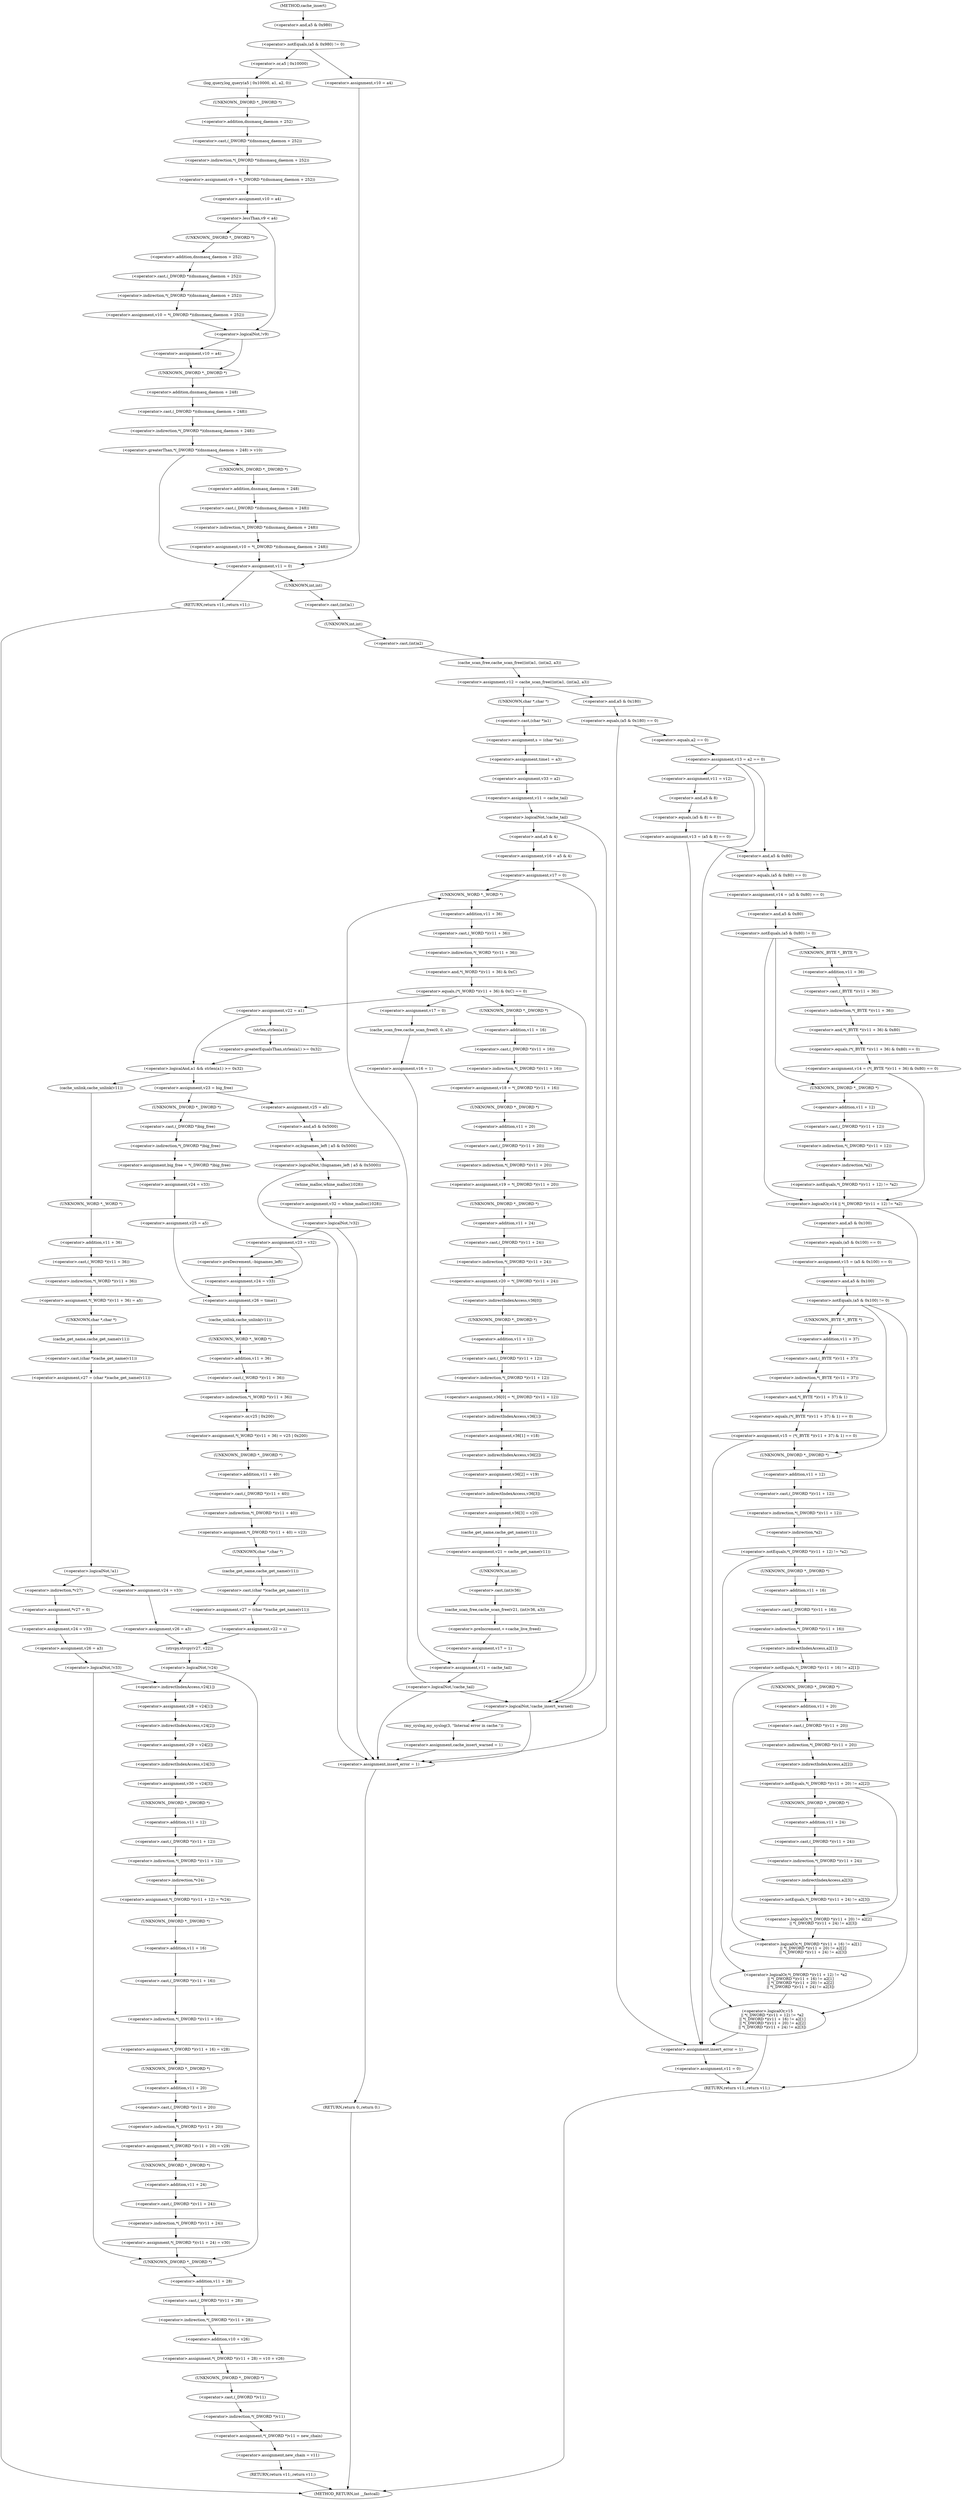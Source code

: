 digraph cache_insert {  
"1000163" [label = "(<operator>.notEquals,(a5 & 0x980) != 0)" ]
"1000164" [label = "(<operator>.and,a5 & 0x980)" ]
"1000169" [label = "(log_query,log_query(a5 | 0x10000, a1, a2, 0))" ]
"1000170" [label = "(<operator>.or,a5 | 0x10000)" ]
"1000176" [label = "(<operator>.assignment,v9 = *(_DWORD *)(dnsmasq_daemon + 252))" ]
"1000178" [label = "(<operator>.indirection,*(_DWORD *)(dnsmasq_daemon + 252))" ]
"1000179" [label = "(<operator>.cast,(_DWORD *)(dnsmasq_daemon + 252))" ]
"1000180" [label = "(UNKNOWN,_DWORD *,_DWORD *)" ]
"1000181" [label = "(<operator>.addition,dnsmasq_daemon + 252)" ]
"1000184" [label = "(<operator>.assignment,v10 = a4)" ]
"1000188" [label = "(<operator>.lessThan,v9 < a4)" ]
"1000191" [label = "(<operator>.assignment,v10 = *(_DWORD *)(dnsmasq_daemon + 252))" ]
"1000193" [label = "(<operator>.indirection,*(_DWORD *)(dnsmasq_daemon + 252))" ]
"1000194" [label = "(<operator>.cast,(_DWORD *)(dnsmasq_daemon + 252))" ]
"1000195" [label = "(UNKNOWN,_DWORD *,_DWORD *)" ]
"1000196" [label = "(<operator>.addition,dnsmasq_daemon + 252)" ]
"1000200" [label = "(<operator>.logicalNot,!v9)" ]
"1000202" [label = "(<operator>.assignment,v10 = a4)" ]
"1000206" [label = "(<operator>.greaterThan,*(_DWORD *)(dnsmasq_daemon + 248) > v10)" ]
"1000207" [label = "(<operator>.indirection,*(_DWORD *)(dnsmasq_daemon + 248))" ]
"1000208" [label = "(<operator>.cast,(_DWORD *)(dnsmasq_daemon + 248))" ]
"1000209" [label = "(UNKNOWN,_DWORD *,_DWORD *)" ]
"1000210" [label = "(<operator>.addition,dnsmasq_daemon + 248)" ]
"1000214" [label = "(<operator>.assignment,v10 = *(_DWORD *)(dnsmasq_daemon + 248))" ]
"1000216" [label = "(<operator>.indirection,*(_DWORD *)(dnsmasq_daemon + 248))" ]
"1000217" [label = "(<operator>.cast,(_DWORD *)(dnsmasq_daemon + 248))" ]
"1000218" [label = "(UNKNOWN,_DWORD *,_DWORD *)" ]
"1000219" [label = "(<operator>.addition,dnsmasq_daemon + 248)" ]
"1000224" [label = "(<operator>.assignment,v10 = a4)" ]
"1000227" [label = "(<operator>.assignment,v11 = 0)" ]
"1000232" [label = "(RETURN,return v11;,return v11;)" ]
"1000234" [label = "(<operator>.assignment,v12 = cache_scan_free((int)a1, (int)a2, a3))" ]
"1000236" [label = "(cache_scan_free,cache_scan_free((int)a1, (int)a2, a3))" ]
"1000237" [label = "(<operator>.cast,(int)a1)" ]
"1000238" [label = "(UNKNOWN,int,int)" ]
"1000240" [label = "(<operator>.cast,(int)a2)" ]
"1000241" [label = "(UNKNOWN,int,int)" ]
"1000248" [label = "(<operator>.equals,(a5 & 0x180) == 0)" ]
"1000249" [label = "(<operator>.and,a5 & 0x180)" ]
"1000254" [label = "(<operator>.assignment,v13 = a2 == 0)" ]
"1000256" [label = "(<operator>.equals,a2 == 0)" ]
"1000262" [label = "(<operator>.assignment,v11 = v12)" ]
"1000265" [label = "(<operator>.assignment,v13 = (a5 & 8) == 0)" ]
"1000267" [label = "(<operator>.equals,(a5 & 8) == 0)" ]
"1000268" [label = "(<operator>.and,a5 & 8)" ]
"1000275" [label = "(<operator>.assignment,v14 = (a5 & 0x80) == 0)" ]
"1000277" [label = "(<operator>.equals,(a5 & 0x80) == 0)" ]
"1000278" [label = "(<operator>.and,a5 & 0x80)" ]
"1000283" [label = "(<operator>.notEquals,(a5 & 0x80) != 0)" ]
"1000284" [label = "(<operator>.and,a5 & 0x80)" ]
"1000288" [label = "(<operator>.assignment,v14 = (*(_BYTE *)(v11 + 36) & 0x80) == 0)" ]
"1000290" [label = "(<operator>.equals,(*(_BYTE *)(v11 + 36) & 0x80) == 0)" ]
"1000291" [label = "(<operator>.and,*(_BYTE *)(v11 + 36) & 0x80)" ]
"1000292" [label = "(<operator>.indirection,*(_BYTE *)(v11 + 36))" ]
"1000293" [label = "(<operator>.cast,(_BYTE *)(v11 + 36))" ]
"1000294" [label = "(UNKNOWN,_BYTE *,_BYTE *)" ]
"1000295" [label = "(<operator>.addition,v11 + 36)" ]
"1000301" [label = "(<operator>.logicalOr,v14 || *(_DWORD *)(v11 + 12) != *a2)" ]
"1000303" [label = "(<operator>.notEquals,*(_DWORD *)(v11 + 12) != *a2)" ]
"1000304" [label = "(<operator>.indirection,*(_DWORD *)(v11 + 12))" ]
"1000305" [label = "(<operator>.cast,(_DWORD *)(v11 + 12))" ]
"1000306" [label = "(UNKNOWN,_DWORD *,_DWORD *)" ]
"1000307" [label = "(<operator>.addition,v11 + 12)" ]
"1000310" [label = "(<operator>.indirection,*a2)" ]
"1000313" [label = "(<operator>.assignment,v15 = (a5 & 0x100) == 0)" ]
"1000315" [label = "(<operator>.equals,(a5 & 0x100) == 0)" ]
"1000316" [label = "(<operator>.and,a5 & 0x100)" ]
"1000321" [label = "(<operator>.notEquals,(a5 & 0x100) != 0)" ]
"1000322" [label = "(<operator>.and,a5 & 0x100)" ]
"1000326" [label = "(<operator>.assignment,v15 = (*(_BYTE *)(v11 + 37) & 1) == 0)" ]
"1000328" [label = "(<operator>.equals,(*(_BYTE *)(v11 + 37) & 1) == 0)" ]
"1000329" [label = "(<operator>.and,*(_BYTE *)(v11 + 37) & 1)" ]
"1000330" [label = "(<operator>.indirection,*(_BYTE *)(v11 + 37))" ]
"1000331" [label = "(<operator>.cast,(_BYTE *)(v11 + 37))" ]
"1000332" [label = "(UNKNOWN,_BYTE *,_BYTE *)" ]
"1000333" [label = "(<operator>.addition,v11 + 37)" ]
"1000339" [label = "(<operator>.logicalOr,v15\n        || *(_DWORD *)(v11 + 12) != *a2\n        || *(_DWORD *)(v11 + 16) != a2[1]\n        || *(_DWORD *)(v11 + 20) != a2[2]\n        || *(_DWORD *)(v11 + 24) != a2[3])" ]
"1000341" [label = "(<operator>.logicalOr,*(_DWORD *)(v11 + 12) != *a2\n        || *(_DWORD *)(v11 + 16) != a2[1]\n        || *(_DWORD *)(v11 + 20) != a2[2]\n        || *(_DWORD *)(v11 + 24) != a2[3])" ]
"1000342" [label = "(<operator>.notEquals,*(_DWORD *)(v11 + 12) != *a2)" ]
"1000343" [label = "(<operator>.indirection,*(_DWORD *)(v11 + 12))" ]
"1000344" [label = "(<operator>.cast,(_DWORD *)(v11 + 12))" ]
"1000345" [label = "(UNKNOWN,_DWORD *,_DWORD *)" ]
"1000346" [label = "(<operator>.addition,v11 + 12)" ]
"1000349" [label = "(<operator>.indirection,*a2)" ]
"1000351" [label = "(<operator>.logicalOr,*(_DWORD *)(v11 + 16) != a2[1]\n        || *(_DWORD *)(v11 + 20) != a2[2]\n        || *(_DWORD *)(v11 + 24) != a2[3])" ]
"1000352" [label = "(<operator>.notEquals,*(_DWORD *)(v11 + 16) != a2[1])" ]
"1000353" [label = "(<operator>.indirection,*(_DWORD *)(v11 + 16))" ]
"1000354" [label = "(<operator>.cast,(_DWORD *)(v11 + 16))" ]
"1000355" [label = "(UNKNOWN,_DWORD *,_DWORD *)" ]
"1000356" [label = "(<operator>.addition,v11 + 16)" ]
"1000359" [label = "(<operator>.indirectIndexAccess,a2[1])" ]
"1000362" [label = "(<operator>.logicalOr,*(_DWORD *)(v11 + 20) != a2[2]\n        || *(_DWORD *)(v11 + 24) != a2[3])" ]
"1000363" [label = "(<operator>.notEquals,*(_DWORD *)(v11 + 20) != a2[2])" ]
"1000364" [label = "(<operator>.indirection,*(_DWORD *)(v11 + 20))" ]
"1000365" [label = "(<operator>.cast,(_DWORD *)(v11 + 20))" ]
"1000366" [label = "(UNKNOWN,_DWORD *,_DWORD *)" ]
"1000367" [label = "(<operator>.addition,v11 + 20)" ]
"1000370" [label = "(<operator>.indirectIndexAccess,a2[2])" ]
"1000373" [label = "(<operator>.notEquals,*(_DWORD *)(v11 + 24) != a2[3])" ]
"1000374" [label = "(<operator>.indirection,*(_DWORD *)(v11 + 24))" ]
"1000375" [label = "(<operator>.cast,(_DWORD *)(v11 + 24))" ]
"1000376" [label = "(UNKNOWN,_DWORD *,_DWORD *)" ]
"1000377" [label = "(<operator>.addition,v11 + 24)" ]
"1000380" [label = "(<operator>.indirectIndexAccess,a2[3])" ]
"1000385" [label = "(<operator>.assignment,insert_error = 1)" ]
"1000388" [label = "(<operator>.assignment,v11 = 0)" ]
"1000391" [label = "(RETURN,return v11;,return v11;)" ]
"1000393" [label = "(<operator>.assignment,s = (char *)a1)" ]
"1000395" [label = "(<operator>.cast,(char *)a1)" ]
"1000396" [label = "(UNKNOWN,char *,char *)" ]
"1000398" [label = "(<operator>.assignment,time1 = a3)" ]
"1000401" [label = "(<operator>.assignment,v33 = a2)" ]
"1000404" [label = "(<operator>.assignment,v11 = cache_tail)" ]
"1000408" [label = "(<operator>.logicalNot,!cache_tail)" ]
"1000411" [label = "(<operator>.assignment,v16 = a5 & 4)" ]
"1000413" [label = "(<operator>.and,a5 & 4)" ]
"1000416" [label = "(<operator>.assignment,v17 = 0)" ]
"1000423" [label = "(<operator>.equals,(*(_WORD *)(v11 + 36) & 0xC) == 0)" ]
"1000424" [label = "(<operator>.and,*(_WORD *)(v11 + 36) & 0xC)" ]
"1000425" [label = "(<operator>.indirection,*(_WORD *)(v11 + 36))" ]
"1000426" [label = "(<operator>.cast,(_WORD *)(v11 + 36))" ]
"1000427" [label = "(UNKNOWN,_WORD *,_WORD *)" ]
"1000428" [label = "(<operator>.addition,v11 + 36)" ]
"1000434" [label = "(<operator>.assignment,v22 = a1)" ]
"1000438" [label = "(<operator>.logicalAnd,a1 && strlen(a1) >= 0x32)" ]
"1000440" [label = "(<operator>.greaterEqualsThan,strlen(a1) >= 0x32)" ]
"1000441" [label = "(strlen,strlen(a1))" ]
"1000445" [label = "(<operator>.assignment,v23 = big_free)" ]
"1000451" [label = "(<operator>.assignment,big_free = *(_DWORD *)big_free)" ]
"1000453" [label = "(<operator>.indirection,*(_DWORD *)big_free)" ]
"1000454" [label = "(<operator>.cast,(_DWORD *)big_free)" ]
"1000455" [label = "(UNKNOWN,_DWORD *,_DWORD *)" ]
"1000457" [label = "(<operator>.assignment,v24 = v33)" ]
"1000460" [label = "(<operator>.assignment,v25 = a5)" ]
"1000465" [label = "(<operator>.assignment,v25 = a5)" ]
"1000469" [label = "(<operator>.logicalNot,!(bignames_left | a5 & 0x5000))" ]
"1000470" [label = "(<operator>.or,bignames_left | a5 & 0x5000)" ]
"1000472" [label = "(<operator>.and,a5 & 0x5000)" ]
"1000476" [label = "(<operator>.assignment,v32 = whine_malloc(1028))" ]
"1000478" [label = "(whine_malloc,whine_malloc(1028))" ]
"1000481" [label = "(<operator>.logicalNot,!v32)" ]
"1000484" [label = "(<operator>.assignment,v23 = v32)" ]
"1000489" [label = "(<operator>.preDecrement,--bignames_left)" ]
"1000491" [label = "(<operator>.assignment,v24 = v33)" ]
"1000494" [label = "(<operator>.assignment,v26 = time1)" ]
"1000497" [label = "(cache_unlink,cache_unlink(v11))" ]
"1000499" [label = "(<operator>.assignment,*(_WORD *)(v11 + 36) = v25 | 0x200)" ]
"1000500" [label = "(<operator>.indirection,*(_WORD *)(v11 + 36))" ]
"1000501" [label = "(<operator>.cast,(_WORD *)(v11 + 36))" ]
"1000502" [label = "(UNKNOWN,_WORD *,_WORD *)" ]
"1000503" [label = "(<operator>.addition,v11 + 36)" ]
"1000506" [label = "(<operator>.or,v25 | 0x200)" ]
"1000509" [label = "(<operator>.assignment,*(_DWORD *)(v11 + 40) = v23)" ]
"1000510" [label = "(<operator>.indirection,*(_DWORD *)(v11 + 40))" ]
"1000511" [label = "(<operator>.cast,(_DWORD *)(v11 + 40))" ]
"1000512" [label = "(UNKNOWN,_DWORD *,_DWORD *)" ]
"1000513" [label = "(<operator>.addition,v11 + 40)" ]
"1000517" [label = "(<operator>.assignment,v27 = (char *)cache_get_name(v11))" ]
"1000519" [label = "(<operator>.cast,(char *)cache_get_name(v11))" ]
"1000520" [label = "(UNKNOWN,char *,char *)" ]
"1000521" [label = "(cache_get_name,cache_get_name(v11))" ]
"1000523" [label = "(<operator>.assignment,v22 = s)" ]
"1000528" [label = "(cache_unlink,cache_unlink(v11))" ]
"1000530" [label = "(<operator>.assignment,*(_WORD *)(v11 + 36) = a5)" ]
"1000531" [label = "(<operator>.indirection,*(_WORD *)(v11 + 36))" ]
"1000532" [label = "(<operator>.cast,(_WORD *)(v11 + 36))" ]
"1000533" [label = "(UNKNOWN,_WORD *,_WORD *)" ]
"1000534" [label = "(<operator>.addition,v11 + 36)" ]
"1000538" [label = "(<operator>.assignment,v27 = (char *)cache_get_name(v11))" ]
"1000540" [label = "(<operator>.cast,(char *)cache_get_name(v11))" ]
"1000541" [label = "(UNKNOWN,char *,char *)" ]
"1000542" [label = "(cache_get_name,cache_get_name(v11))" ]
"1000545" [label = "(<operator>.logicalNot,!a1)" ]
"1000548" [label = "(<operator>.assignment,*v27 = 0)" ]
"1000549" [label = "(<operator>.indirection,*v27)" ]
"1000552" [label = "(<operator>.assignment,v24 = v33)" ]
"1000555" [label = "(<operator>.assignment,v26 = a3)" ]
"1000559" [label = "(<operator>.logicalNot,!v33)" ]
"1000563" [label = "(<operator>.assignment,v24 = v33)" ]
"1000566" [label = "(<operator>.assignment,v26 = a3)" ]
"1000569" [label = "(strcpy,strcpy(v27, v22))" ]
"1000573" [label = "(<operator>.logicalNot,!v24)" ]
"1000577" [label = "(<operator>.assignment,*(_DWORD *)(v11 + 28) = v10 + v26)" ]
"1000578" [label = "(<operator>.indirection,*(_DWORD *)(v11 + 28))" ]
"1000579" [label = "(<operator>.cast,(_DWORD *)(v11 + 28))" ]
"1000580" [label = "(UNKNOWN,_DWORD *,_DWORD *)" ]
"1000581" [label = "(<operator>.addition,v11 + 28)" ]
"1000584" [label = "(<operator>.addition,v10 + v26)" ]
"1000587" [label = "(<operator>.assignment,*(_DWORD *)v11 = new_chain)" ]
"1000588" [label = "(<operator>.indirection,*(_DWORD *)v11)" ]
"1000589" [label = "(<operator>.cast,(_DWORD *)v11)" ]
"1000590" [label = "(UNKNOWN,_DWORD *,_DWORD *)" ]
"1000593" [label = "(<operator>.assignment,new_chain = v11)" ]
"1000596" [label = "(RETURN,return v11;,return v11;)" ]
"1000599" [label = "(<operator>.assignment,v28 = v24[1])" ]
"1000601" [label = "(<operator>.indirectIndexAccess,v24[1])" ]
"1000604" [label = "(<operator>.assignment,v29 = v24[2])" ]
"1000606" [label = "(<operator>.indirectIndexAccess,v24[2])" ]
"1000609" [label = "(<operator>.assignment,v30 = v24[3])" ]
"1000611" [label = "(<operator>.indirectIndexAccess,v24[3])" ]
"1000614" [label = "(<operator>.assignment,*(_DWORD *)(v11 + 12) = *v24)" ]
"1000615" [label = "(<operator>.indirection,*(_DWORD *)(v11 + 12))" ]
"1000616" [label = "(<operator>.cast,(_DWORD *)(v11 + 12))" ]
"1000617" [label = "(UNKNOWN,_DWORD *,_DWORD *)" ]
"1000618" [label = "(<operator>.addition,v11 + 12)" ]
"1000621" [label = "(<operator>.indirection,*v24)" ]
"1000623" [label = "(<operator>.assignment,*(_DWORD *)(v11 + 16) = v28)" ]
"1000624" [label = "(<operator>.indirection,*(_DWORD *)(v11 + 16))" ]
"1000625" [label = "(<operator>.cast,(_DWORD *)(v11 + 16))" ]
"1000626" [label = "(UNKNOWN,_DWORD *,_DWORD *)" ]
"1000627" [label = "(<operator>.addition,v11 + 16)" ]
"1000631" [label = "(<operator>.assignment,*(_DWORD *)(v11 + 20) = v29)" ]
"1000632" [label = "(<operator>.indirection,*(_DWORD *)(v11 + 20))" ]
"1000633" [label = "(<operator>.cast,(_DWORD *)(v11 + 20))" ]
"1000634" [label = "(UNKNOWN,_DWORD *,_DWORD *)" ]
"1000635" [label = "(<operator>.addition,v11 + 20)" ]
"1000639" [label = "(<operator>.assignment,*(_DWORD *)(v11 + 24) = v30)" ]
"1000640" [label = "(<operator>.indirection,*(_DWORD *)(v11 + 24))" ]
"1000641" [label = "(<operator>.cast,(_DWORD *)(v11 + 24))" ]
"1000642" [label = "(UNKNOWN,_DWORD *,_DWORD *)" ]
"1000643" [label = "(<operator>.addition,v11 + 24)" ]
"1000654" [label = "(<operator>.assignment,v18 = *(_DWORD *)(v11 + 16))" ]
"1000656" [label = "(<operator>.indirection,*(_DWORD *)(v11 + 16))" ]
"1000657" [label = "(<operator>.cast,(_DWORD *)(v11 + 16))" ]
"1000658" [label = "(UNKNOWN,_DWORD *,_DWORD *)" ]
"1000659" [label = "(<operator>.addition,v11 + 16)" ]
"1000662" [label = "(<operator>.assignment,v19 = *(_DWORD *)(v11 + 20))" ]
"1000664" [label = "(<operator>.indirection,*(_DWORD *)(v11 + 20))" ]
"1000665" [label = "(<operator>.cast,(_DWORD *)(v11 + 20))" ]
"1000666" [label = "(UNKNOWN,_DWORD *,_DWORD *)" ]
"1000667" [label = "(<operator>.addition,v11 + 20)" ]
"1000670" [label = "(<operator>.assignment,v20 = *(_DWORD *)(v11 + 24))" ]
"1000672" [label = "(<operator>.indirection,*(_DWORD *)(v11 + 24))" ]
"1000673" [label = "(<operator>.cast,(_DWORD *)(v11 + 24))" ]
"1000674" [label = "(UNKNOWN,_DWORD *,_DWORD *)" ]
"1000675" [label = "(<operator>.addition,v11 + 24)" ]
"1000678" [label = "(<operator>.assignment,v36[0] = *(_DWORD *)(v11 + 12))" ]
"1000679" [label = "(<operator>.indirectIndexAccess,v36[0])" ]
"1000682" [label = "(<operator>.indirection,*(_DWORD *)(v11 + 12))" ]
"1000683" [label = "(<operator>.cast,(_DWORD *)(v11 + 12))" ]
"1000684" [label = "(UNKNOWN,_DWORD *,_DWORD *)" ]
"1000685" [label = "(<operator>.addition,v11 + 12)" ]
"1000688" [label = "(<operator>.assignment,v36[1] = v18)" ]
"1000689" [label = "(<operator>.indirectIndexAccess,v36[1])" ]
"1000693" [label = "(<operator>.assignment,v36[2] = v19)" ]
"1000694" [label = "(<operator>.indirectIndexAccess,v36[2])" ]
"1000698" [label = "(<operator>.assignment,v36[3] = v20)" ]
"1000699" [label = "(<operator>.indirectIndexAccess,v36[3])" ]
"1000703" [label = "(<operator>.assignment,v21 = cache_get_name(v11))" ]
"1000705" [label = "(cache_get_name,cache_get_name(v11))" ]
"1000707" [label = "(cache_scan_free,cache_scan_free(v21, (int)v36, a3))" ]
"1000709" [label = "(<operator>.cast,(int)v36)" ]
"1000710" [label = "(UNKNOWN,int,int)" ]
"1000713" [label = "(<operator>.preIncrement,++cache_live_freed)" ]
"1000715" [label = "(<operator>.assignment,v17 = 1)" ]
"1000720" [label = "(<operator>.assignment,v17 = 0)" ]
"1000723" [label = "(cache_scan_free,cache_scan_free(0, 0, a3))" ]
"1000727" [label = "(<operator>.assignment,v16 = 1)" ]
"1000730" [label = "(<operator>.assignment,v11 = cache_tail)" ]
"1000734" [label = "(<operator>.logicalNot,!cache_tail)" ]
"1000738" [label = "(<operator>.logicalNot,!cache_insert_warned)" ]
"1000741" [label = "(my_syslog,my_syslog(3, \"Internal error in cache.\"))" ]
"1000744" [label = "(<operator>.assignment,cache_insert_warned = 1)" ]
"1000748" [label = "(<operator>.assignment,insert_error = 1)" ]
"1000751" [label = "(RETURN,return 0;,return 0;)" ]
"1000128" [label = "(METHOD,cache_insert)" ]
"1000753" [label = "(METHOD_RETURN,int __fastcall)" ]
  "1000163" -> "1000170" 
  "1000163" -> "1000224" 
  "1000164" -> "1000163" 
  "1000169" -> "1000180" 
  "1000170" -> "1000169" 
  "1000176" -> "1000184" 
  "1000178" -> "1000176" 
  "1000179" -> "1000178" 
  "1000180" -> "1000181" 
  "1000181" -> "1000179" 
  "1000184" -> "1000188" 
  "1000188" -> "1000195" 
  "1000188" -> "1000200" 
  "1000191" -> "1000200" 
  "1000193" -> "1000191" 
  "1000194" -> "1000193" 
  "1000195" -> "1000196" 
  "1000196" -> "1000194" 
  "1000200" -> "1000209" 
  "1000200" -> "1000202" 
  "1000202" -> "1000209" 
  "1000206" -> "1000218" 
  "1000206" -> "1000227" 
  "1000207" -> "1000206" 
  "1000208" -> "1000207" 
  "1000209" -> "1000210" 
  "1000210" -> "1000208" 
  "1000214" -> "1000227" 
  "1000216" -> "1000214" 
  "1000217" -> "1000216" 
  "1000218" -> "1000219" 
  "1000219" -> "1000217" 
  "1000224" -> "1000227" 
  "1000227" -> "1000232" 
  "1000227" -> "1000238" 
  "1000232" -> "1000753" 
  "1000234" -> "1000249" 
  "1000234" -> "1000396" 
  "1000236" -> "1000234" 
  "1000237" -> "1000241" 
  "1000238" -> "1000237" 
  "1000240" -> "1000236" 
  "1000241" -> "1000240" 
  "1000248" -> "1000385" 
  "1000248" -> "1000256" 
  "1000249" -> "1000248" 
  "1000254" -> "1000262" 
  "1000254" -> "1000385" 
  "1000254" -> "1000278" 
  "1000256" -> "1000254" 
  "1000262" -> "1000268" 
  "1000265" -> "1000385" 
  "1000265" -> "1000278" 
  "1000267" -> "1000265" 
  "1000268" -> "1000267" 
  "1000275" -> "1000284" 
  "1000277" -> "1000275" 
  "1000278" -> "1000277" 
  "1000283" -> "1000294" 
  "1000283" -> "1000306" 
  "1000283" -> "1000301" 
  "1000284" -> "1000283" 
  "1000288" -> "1000306" 
  "1000288" -> "1000301" 
  "1000290" -> "1000288" 
  "1000291" -> "1000290" 
  "1000292" -> "1000291" 
  "1000293" -> "1000292" 
  "1000294" -> "1000295" 
  "1000295" -> "1000293" 
  "1000301" -> "1000316" 
  "1000301" -> "1000391" 
  "1000303" -> "1000301" 
  "1000304" -> "1000310" 
  "1000305" -> "1000304" 
  "1000306" -> "1000307" 
  "1000307" -> "1000305" 
  "1000310" -> "1000303" 
  "1000313" -> "1000322" 
  "1000315" -> "1000313" 
  "1000316" -> "1000315" 
  "1000321" -> "1000332" 
  "1000321" -> "1000345" 
  "1000321" -> "1000339" 
  "1000322" -> "1000321" 
  "1000326" -> "1000345" 
  "1000326" -> "1000339" 
  "1000328" -> "1000326" 
  "1000329" -> "1000328" 
  "1000330" -> "1000329" 
  "1000331" -> "1000330" 
  "1000332" -> "1000333" 
  "1000333" -> "1000331" 
  "1000339" -> "1000385" 
  "1000339" -> "1000391" 
  "1000341" -> "1000339" 
  "1000342" -> "1000355" 
  "1000342" -> "1000341" 
  "1000343" -> "1000349" 
  "1000344" -> "1000343" 
  "1000345" -> "1000346" 
  "1000346" -> "1000344" 
  "1000349" -> "1000342" 
  "1000351" -> "1000341" 
  "1000352" -> "1000366" 
  "1000352" -> "1000351" 
  "1000353" -> "1000359" 
  "1000354" -> "1000353" 
  "1000355" -> "1000356" 
  "1000356" -> "1000354" 
  "1000359" -> "1000352" 
  "1000362" -> "1000351" 
  "1000363" -> "1000376" 
  "1000363" -> "1000362" 
  "1000364" -> "1000370" 
  "1000365" -> "1000364" 
  "1000366" -> "1000367" 
  "1000367" -> "1000365" 
  "1000370" -> "1000363" 
  "1000373" -> "1000362" 
  "1000374" -> "1000380" 
  "1000375" -> "1000374" 
  "1000376" -> "1000377" 
  "1000377" -> "1000375" 
  "1000380" -> "1000373" 
  "1000385" -> "1000388" 
  "1000388" -> "1000391" 
  "1000391" -> "1000753" 
  "1000393" -> "1000398" 
  "1000395" -> "1000393" 
  "1000396" -> "1000395" 
  "1000398" -> "1000401" 
  "1000401" -> "1000404" 
  "1000404" -> "1000408" 
  "1000408" -> "1000748" 
  "1000408" -> "1000413" 
  "1000411" -> "1000416" 
  "1000413" -> "1000411" 
  "1000416" -> "1000427" 
  "1000416" -> "1000738" 
  "1000423" -> "1000434" 
  "1000423" -> "1000738" 
  "1000423" -> "1000658" 
  "1000423" -> "1000720" 
  "1000424" -> "1000423" 
  "1000425" -> "1000424" 
  "1000426" -> "1000425" 
  "1000427" -> "1000428" 
  "1000428" -> "1000426" 
  "1000434" -> "1000438" 
  "1000434" -> "1000441" 
  "1000438" -> "1000445" 
  "1000438" -> "1000528" 
  "1000440" -> "1000438" 
  "1000441" -> "1000440" 
  "1000445" -> "1000455" 
  "1000445" -> "1000465" 
  "1000451" -> "1000457" 
  "1000453" -> "1000451" 
  "1000454" -> "1000453" 
  "1000455" -> "1000454" 
  "1000457" -> "1000460" 
  "1000460" -> "1000494" 
  "1000465" -> "1000472" 
  "1000469" -> "1000748" 
  "1000469" -> "1000478" 
  "1000470" -> "1000469" 
  "1000472" -> "1000470" 
  "1000476" -> "1000481" 
  "1000478" -> "1000476" 
  "1000481" -> "1000748" 
  "1000481" -> "1000484" 
  "1000484" -> "1000489" 
  "1000484" -> "1000491" 
  "1000489" -> "1000491" 
  "1000491" -> "1000494" 
  "1000494" -> "1000497" 
  "1000497" -> "1000502" 
  "1000499" -> "1000512" 
  "1000500" -> "1000506" 
  "1000501" -> "1000500" 
  "1000502" -> "1000503" 
  "1000503" -> "1000501" 
  "1000506" -> "1000499" 
  "1000509" -> "1000520" 
  "1000510" -> "1000509" 
  "1000511" -> "1000510" 
  "1000512" -> "1000513" 
  "1000513" -> "1000511" 
  "1000517" -> "1000523" 
  "1000519" -> "1000517" 
  "1000520" -> "1000521" 
  "1000521" -> "1000519" 
  "1000523" -> "1000569" 
  "1000528" -> "1000533" 
  "1000530" -> "1000541" 
  "1000531" -> "1000530" 
  "1000532" -> "1000531" 
  "1000533" -> "1000534" 
  "1000534" -> "1000532" 
  "1000538" -> "1000545" 
  "1000540" -> "1000538" 
  "1000541" -> "1000542" 
  "1000542" -> "1000540" 
  "1000545" -> "1000549" 
  "1000545" -> "1000563" 
  "1000548" -> "1000552" 
  "1000549" -> "1000548" 
  "1000552" -> "1000555" 
  "1000555" -> "1000559" 
  "1000559" -> "1000580" 
  "1000559" -> "1000601" 
  "1000563" -> "1000566" 
  "1000566" -> "1000569" 
  "1000569" -> "1000573" 
  "1000573" -> "1000580" 
  "1000573" -> "1000601" 
  "1000577" -> "1000590" 
  "1000578" -> "1000584" 
  "1000579" -> "1000578" 
  "1000580" -> "1000581" 
  "1000581" -> "1000579" 
  "1000584" -> "1000577" 
  "1000587" -> "1000593" 
  "1000588" -> "1000587" 
  "1000589" -> "1000588" 
  "1000590" -> "1000589" 
  "1000593" -> "1000596" 
  "1000596" -> "1000753" 
  "1000599" -> "1000606" 
  "1000601" -> "1000599" 
  "1000604" -> "1000611" 
  "1000606" -> "1000604" 
  "1000609" -> "1000617" 
  "1000611" -> "1000609" 
  "1000614" -> "1000626" 
  "1000615" -> "1000621" 
  "1000616" -> "1000615" 
  "1000617" -> "1000618" 
  "1000618" -> "1000616" 
  "1000621" -> "1000614" 
  "1000623" -> "1000634" 
  "1000624" -> "1000623" 
  "1000625" -> "1000624" 
  "1000626" -> "1000627" 
  "1000627" -> "1000625" 
  "1000631" -> "1000642" 
  "1000632" -> "1000631" 
  "1000633" -> "1000632" 
  "1000634" -> "1000635" 
  "1000635" -> "1000633" 
  "1000639" -> "1000580" 
  "1000640" -> "1000639" 
  "1000641" -> "1000640" 
  "1000642" -> "1000643" 
  "1000643" -> "1000641" 
  "1000654" -> "1000666" 
  "1000656" -> "1000654" 
  "1000657" -> "1000656" 
  "1000658" -> "1000659" 
  "1000659" -> "1000657" 
  "1000662" -> "1000674" 
  "1000664" -> "1000662" 
  "1000665" -> "1000664" 
  "1000666" -> "1000667" 
  "1000667" -> "1000665" 
  "1000670" -> "1000679" 
  "1000672" -> "1000670" 
  "1000673" -> "1000672" 
  "1000674" -> "1000675" 
  "1000675" -> "1000673" 
  "1000678" -> "1000689" 
  "1000679" -> "1000684" 
  "1000682" -> "1000678" 
  "1000683" -> "1000682" 
  "1000684" -> "1000685" 
  "1000685" -> "1000683" 
  "1000688" -> "1000694" 
  "1000689" -> "1000688" 
  "1000693" -> "1000699" 
  "1000694" -> "1000693" 
  "1000698" -> "1000705" 
  "1000699" -> "1000698" 
  "1000703" -> "1000710" 
  "1000705" -> "1000703" 
  "1000707" -> "1000713" 
  "1000709" -> "1000707" 
  "1000710" -> "1000709" 
  "1000713" -> "1000715" 
  "1000715" -> "1000730" 
  "1000720" -> "1000723" 
  "1000723" -> "1000727" 
  "1000727" -> "1000730" 
  "1000730" -> "1000734" 
  "1000734" -> "1000427" 
  "1000734" -> "1000738" 
  "1000734" -> "1000748" 
  "1000738" -> "1000741" 
  "1000738" -> "1000748" 
  "1000741" -> "1000744" 
  "1000744" -> "1000748" 
  "1000748" -> "1000751" 
  "1000751" -> "1000753" 
  "1000128" -> "1000164" 
}
